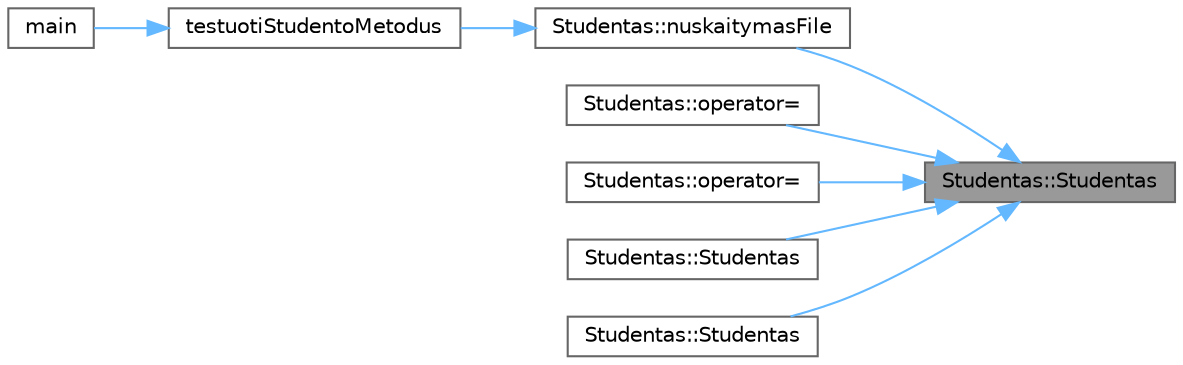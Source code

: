 digraph "Studentas::Studentas"
{
 // INTERACTIVE_SVG=YES
 // LATEX_PDF_SIZE
  bgcolor="transparent";
  edge [fontname=Helvetica,fontsize=10,labelfontname=Helvetica,labelfontsize=10];
  node [fontname=Helvetica,fontsize=10,shape=box,height=0.2,width=0.4];
  rankdir="RL";
  Node1 [id="Node000001",label="Studentas::Studentas",height=0.2,width=0.4,color="gray40", fillcolor="grey60", style="filled", fontcolor="black",tooltip=" "];
  Node1 -> Node2 [id="edge1_Node000001_Node000002",dir="back",color="steelblue1",style="solid",tooltip=" "];
  Node2 [id="Node000002",label="Studentas::nuskaitymasFile",height=0.2,width=0.4,color="grey40", fillcolor="white", style="filled",URL="$class_studentas.html#aca0bcdc0f22c4caaacf94c5ca7544db0",tooltip=" "];
  Node2 -> Node3 [id="edge2_Node000002_Node000003",dir="back",color="steelblue1",style="solid",tooltip=" "];
  Node3 [id="Node000003",label="testuotiStudentoMetodus",height=0.2,width=0.4,color="grey40", fillcolor="white", style="filled",URL="$funkcijos_8cpp.html#a0bcc3fa49fd1bf2474cbfd5ccf2aaff2",tooltip=" "];
  Node3 -> Node4 [id="edge3_Node000003_Node000004",dir="back",color="steelblue1",style="solid",tooltip=" "];
  Node4 [id="Node000004",label="main",height=0.2,width=0.4,color="grey40", fillcolor="white", style="filled",URL="$main_8cpp.html#ae66f6b31b5ad750f1fe042a706a4e3d4",tooltip=" "];
  Node1 -> Node5 [id="edge4_Node000001_Node000005",dir="back",color="steelblue1",style="solid",tooltip=" "];
  Node5 [id="Node000005",label="Studentas::operator=",height=0.2,width=0.4,color="grey40", fillcolor="white", style="filled",URL="$class_studentas.html#a25bcc531503d3bc490dab4a656e3b8e9",tooltip=" "];
  Node1 -> Node6 [id="edge5_Node000001_Node000006",dir="back",color="steelblue1",style="solid",tooltip=" "];
  Node6 [id="Node000006",label="Studentas::operator=",height=0.2,width=0.4,color="grey40", fillcolor="white", style="filled",URL="$class_studentas.html#a6379482d741209e9a2d902023676fb45",tooltip=" "];
  Node1 -> Node7 [id="edge6_Node000001_Node000007",dir="back",color="steelblue1",style="solid",tooltip=" "];
  Node7 [id="Node000007",label="Studentas::Studentas",height=0.2,width=0.4,color="grey40", fillcolor="white", style="filled",URL="$class_studentas.html#aef0484fe46cf05746f8ffc0d083fcf3e",tooltip=" "];
  Node1 -> Node8 [id="edge7_Node000001_Node000008",dir="back",color="steelblue1",style="solid",tooltip=" "];
  Node8 [id="Node000008",label="Studentas::Studentas",height=0.2,width=0.4,color="grey40", fillcolor="white", style="filled",URL="$class_studentas.html#a732b15e3745fa8e35ff0002cfc4b73b5",tooltip=" "];
}
